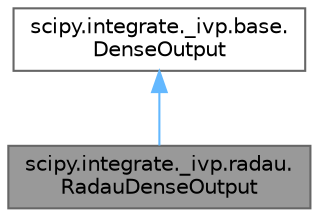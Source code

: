 digraph "scipy.integrate._ivp.radau.RadauDenseOutput"
{
 // LATEX_PDF_SIZE
  bgcolor="transparent";
  edge [fontname=Helvetica,fontsize=10,labelfontname=Helvetica,labelfontsize=10];
  node [fontname=Helvetica,fontsize=10,shape=box,height=0.2,width=0.4];
  Node1 [id="Node000001",label="scipy.integrate._ivp.radau.\lRadauDenseOutput",height=0.2,width=0.4,color="gray40", fillcolor="grey60", style="filled", fontcolor="black",tooltip=" "];
  Node2 -> Node1 [id="edge2_Node000001_Node000002",dir="back",color="steelblue1",style="solid",tooltip=" "];
  Node2 [id="Node000002",label="scipy.integrate._ivp.base.\lDenseOutput",height=0.2,width=0.4,color="gray40", fillcolor="white", style="filled",URL="$db/d81/classscipy_1_1integrate_1_1__ivp_1_1base_1_1DenseOutput.html",tooltip=" "];
}
